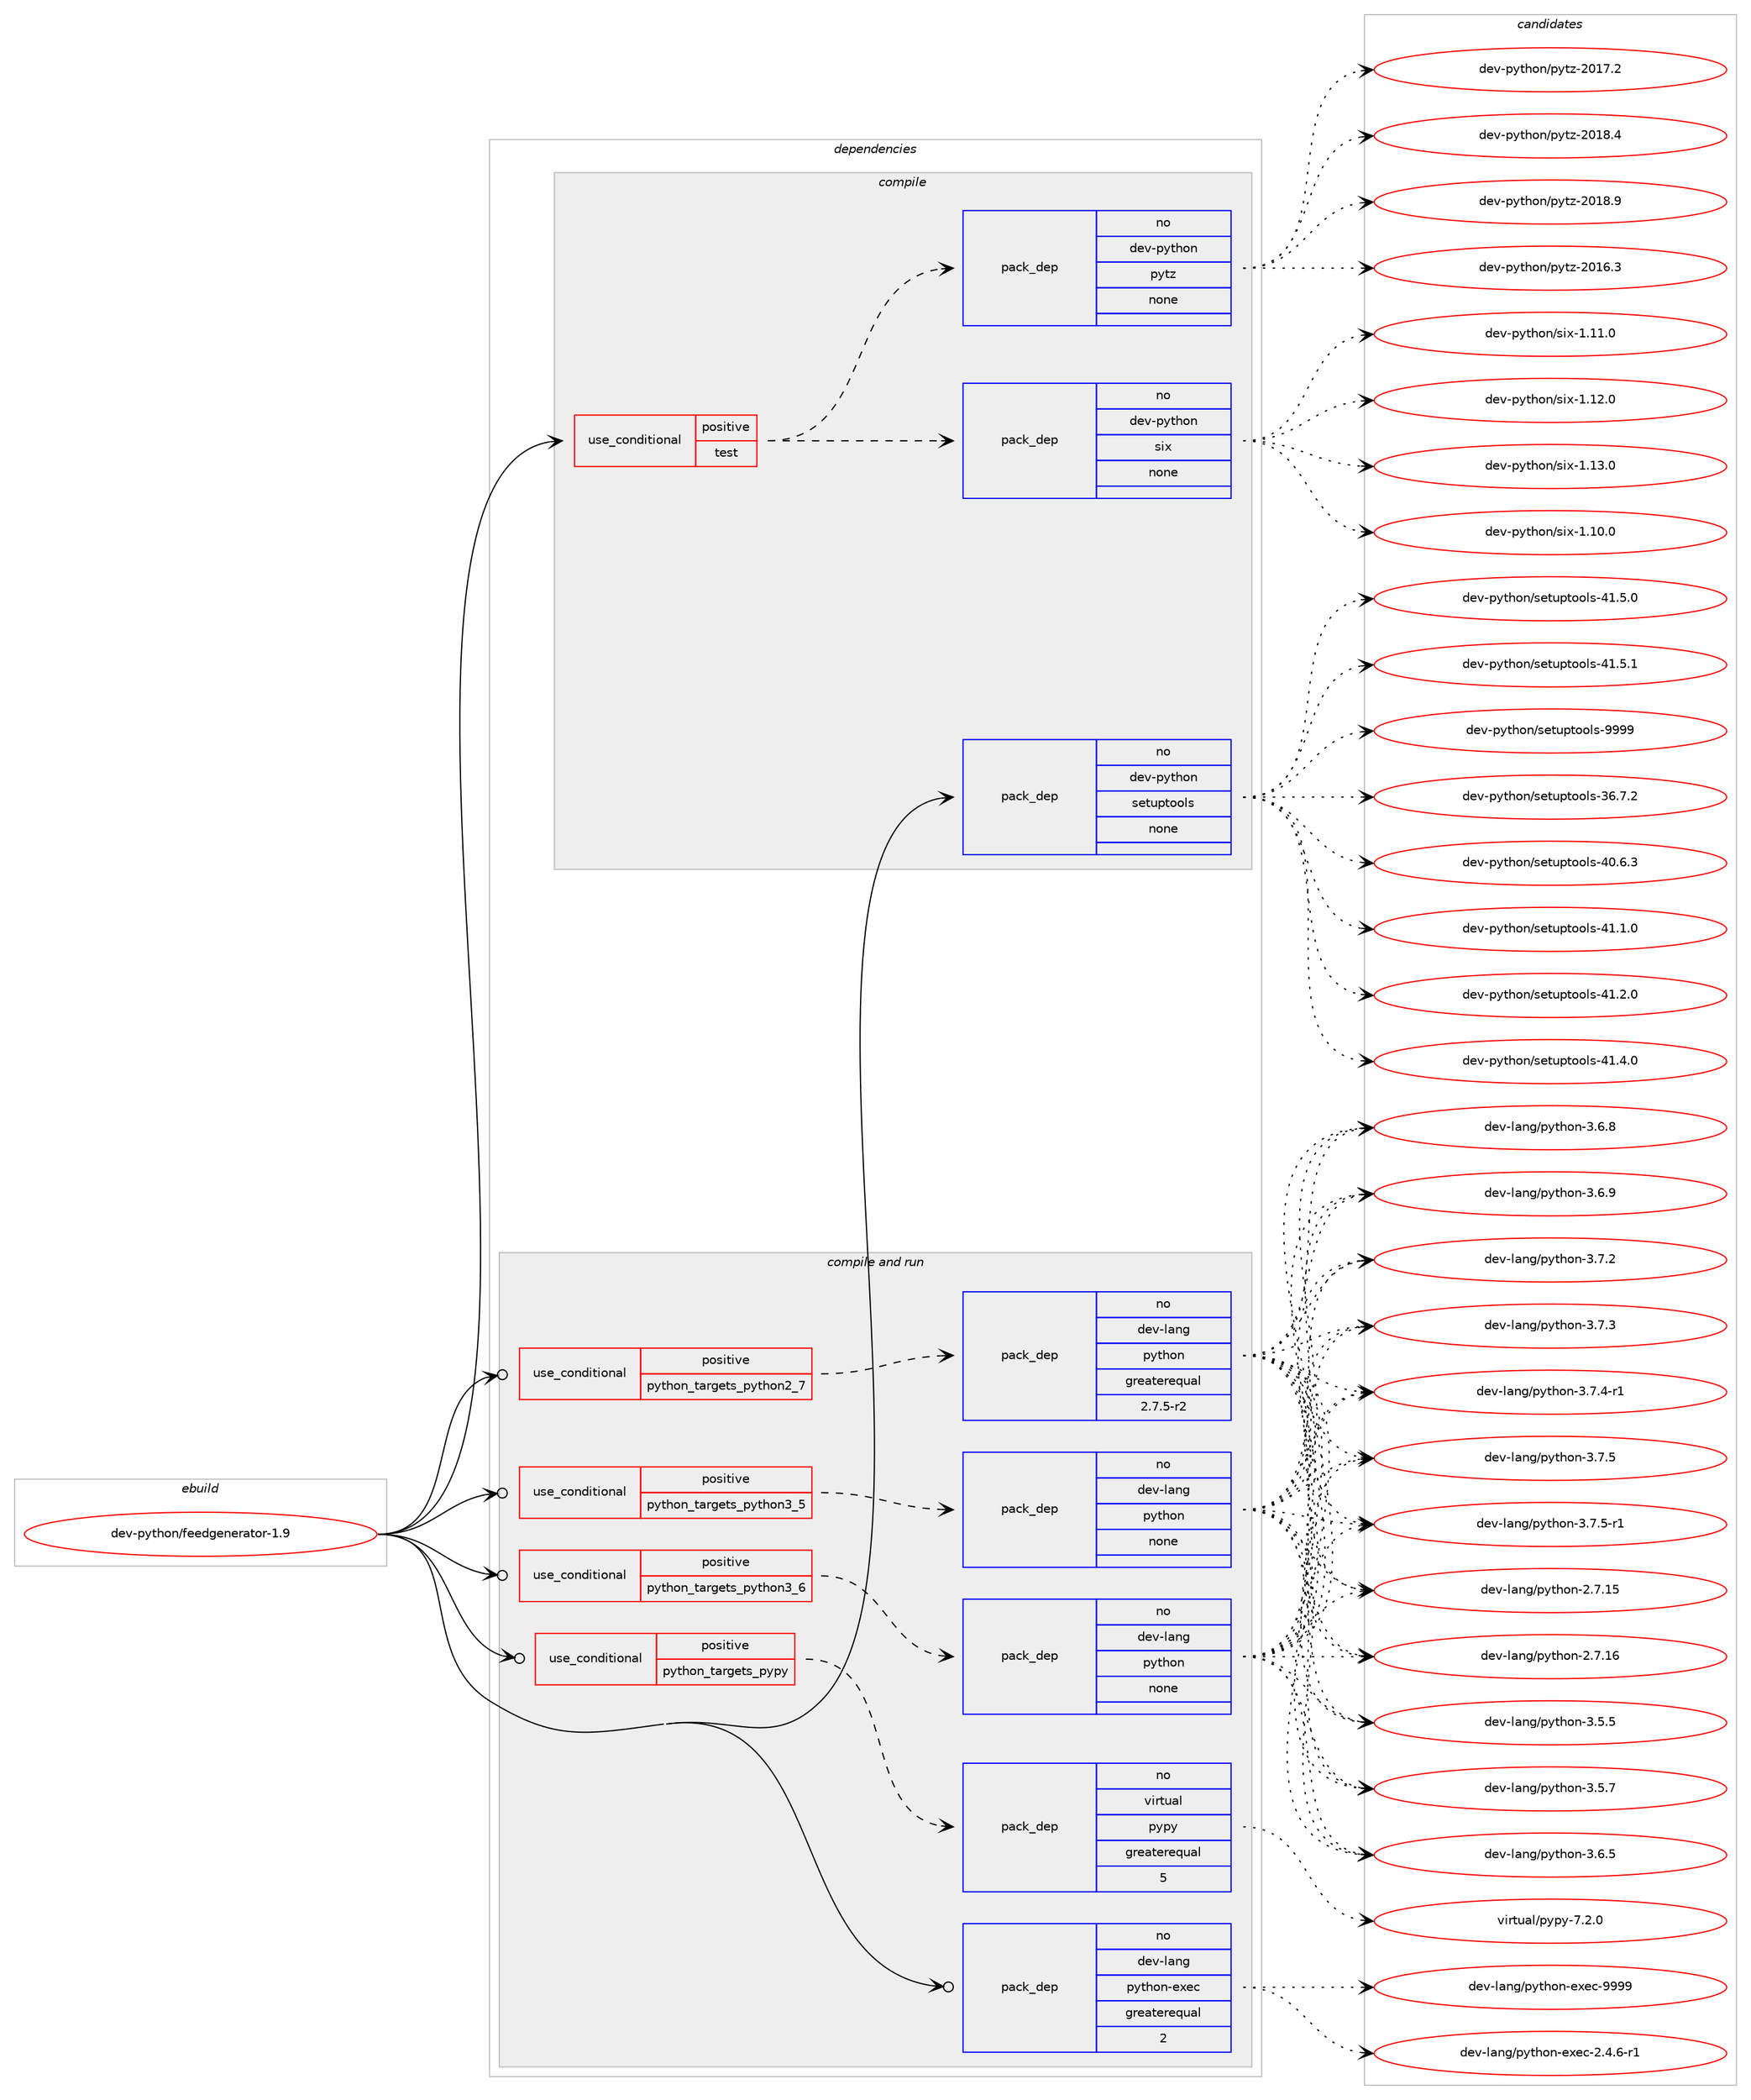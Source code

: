 digraph prolog {

# *************
# Graph options
# *************

newrank=true;
concentrate=true;
compound=true;
graph [rankdir=LR,fontname=Helvetica,fontsize=10,ranksep=1.5];#, ranksep=2.5, nodesep=0.2];
edge  [arrowhead=vee];
node  [fontname=Helvetica,fontsize=10];

# **********
# The ebuild
# **********

subgraph cluster_leftcol {
color=gray;
rank=same;
label=<<i>ebuild</i>>;
id [label="dev-python/feedgenerator-1.9", color=red, width=4, href="../dev-python/feedgenerator-1.9.svg"];
}

# ****************
# The dependencies
# ****************

subgraph cluster_midcol {
color=gray;
label=<<i>dependencies</i>>;
subgraph cluster_compile {
fillcolor="#eeeeee";
style=filled;
label=<<i>compile</i>>;
subgraph cond139197 {
dependency604037 [label=<<TABLE BORDER="0" CELLBORDER="1" CELLSPACING="0" CELLPADDING="4"><TR><TD ROWSPAN="3" CELLPADDING="10">use_conditional</TD></TR><TR><TD>positive</TD></TR><TR><TD>test</TD></TR></TABLE>>, shape=none, color=red];
subgraph pack453043 {
dependency604038 [label=<<TABLE BORDER="0" CELLBORDER="1" CELLSPACING="0" CELLPADDING="4" WIDTH="220"><TR><TD ROWSPAN="6" CELLPADDING="30">pack_dep</TD></TR><TR><TD WIDTH="110">no</TD></TR><TR><TD>dev-python</TD></TR><TR><TD>six</TD></TR><TR><TD>none</TD></TR><TR><TD></TD></TR></TABLE>>, shape=none, color=blue];
}
dependency604037:e -> dependency604038:w [weight=20,style="dashed",arrowhead="vee"];
subgraph pack453044 {
dependency604039 [label=<<TABLE BORDER="0" CELLBORDER="1" CELLSPACING="0" CELLPADDING="4" WIDTH="220"><TR><TD ROWSPAN="6" CELLPADDING="30">pack_dep</TD></TR><TR><TD WIDTH="110">no</TD></TR><TR><TD>dev-python</TD></TR><TR><TD>pytz</TD></TR><TR><TD>none</TD></TR><TR><TD></TD></TR></TABLE>>, shape=none, color=blue];
}
dependency604037:e -> dependency604039:w [weight=20,style="dashed",arrowhead="vee"];
}
id:e -> dependency604037:w [weight=20,style="solid",arrowhead="vee"];
subgraph pack453045 {
dependency604040 [label=<<TABLE BORDER="0" CELLBORDER="1" CELLSPACING="0" CELLPADDING="4" WIDTH="220"><TR><TD ROWSPAN="6" CELLPADDING="30">pack_dep</TD></TR><TR><TD WIDTH="110">no</TD></TR><TR><TD>dev-python</TD></TR><TR><TD>setuptools</TD></TR><TR><TD>none</TD></TR><TR><TD></TD></TR></TABLE>>, shape=none, color=blue];
}
id:e -> dependency604040:w [weight=20,style="solid",arrowhead="vee"];
}
subgraph cluster_compileandrun {
fillcolor="#eeeeee";
style=filled;
label=<<i>compile and run</i>>;
subgraph cond139198 {
dependency604041 [label=<<TABLE BORDER="0" CELLBORDER="1" CELLSPACING="0" CELLPADDING="4"><TR><TD ROWSPAN="3" CELLPADDING="10">use_conditional</TD></TR><TR><TD>positive</TD></TR><TR><TD>python_targets_pypy</TD></TR></TABLE>>, shape=none, color=red];
subgraph pack453046 {
dependency604042 [label=<<TABLE BORDER="0" CELLBORDER="1" CELLSPACING="0" CELLPADDING="4" WIDTH="220"><TR><TD ROWSPAN="6" CELLPADDING="30">pack_dep</TD></TR><TR><TD WIDTH="110">no</TD></TR><TR><TD>virtual</TD></TR><TR><TD>pypy</TD></TR><TR><TD>greaterequal</TD></TR><TR><TD>5</TD></TR></TABLE>>, shape=none, color=blue];
}
dependency604041:e -> dependency604042:w [weight=20,style="dashed",arrowhead="vee"];
}
id:e -> dependency604041:w [weight=20,style="solid",arrowhead="odotvee"];
subgraph cond139199 {
dependency604043 [label=<<TABLE BORDER="0" CELLBORDER="1" CELLSPACING="0" CELLPADDING="4"><TR><TD ROWSPAN="3" CELLPADDING="10">use_conditional</TD></TR><TR><TD>positive</TD></TR><TR><TD>python_targets_python2_7</TD></TR></TABLE>>, shape=none, color=red];
subgraph pack453047 {
dependency604044 [label=<<TABLE BORDER="0" CELLBORDER="1" CELLSPACING="0" CELLPADDING="4" WIDTH="220"><TR><TD ROWSPAN="6" CELLPADDING="30">pack_dep</TD></TR><TR><TD WIDTH="110">no</TD></TR><TR><TD>dev-lang</TD></TR><TR><TD>python</TD></TR><TR><TD>greaterequal</TD></TR><TR><TD>2.7.5-r2</TD></TR></TABLE>>, shape=none, color=blue];
}
dependency604043:e -> dependency604044:w [weight=20,style="dashed",arrowhead="vee"];
}
id:e -> dependency604043:w [weight=20,style="solid",arrowhead="odotvee"];
subgraph cond139200 {
dependency604045 [label=<<TABLE BORDER="0" CELLBORDER="1" CELLSPACING="0" CELLPADDING="4"><TR><TD ROWSPAN="3" CELLPADDING="10">use_conditional</TD></TR><TR><TD>positive</TD></TR><TR><TD>python_targets_python3_5</TD></TR></TABLE>>, shape=none, color=red];
subgraph pack453048 {
dependency604046 [label=<<TABLE BORDER="0" CELLBORDER="1" CELLSPACING="0" CELLPADDING="4" WIDTH="220"><TR><TD ROWSPAN="6" CELLPADDING="30">pack_dep</TD></TR><TR><TD WIDTH="110">no</TD></TR><TR><TD>dev-lang</TD></TR><TR><TD>python</TD></TR><TR><TD>none</TD></TR><TR><TD></TD></TR></TABLE>>, shape=none, color=blue];
}
dependency604045:e -> dependency604046:w [weight=20,style="dashed",arrowhead="vee"];
}
id:e -> dependency604045:w [weight=20,style="solid",arrowhead="odotvee"];
subgraph cond139201 {
dependency604047 [label=<<TABLE BORDER="0" CELLBORDER="1" CELLSPACING="0" CELLPADDING="4"><TR><TD ROWSPAN="3" CELLPADDING="10">use_conditional</TD></TR><TR><TD>positive</TD></TR><TR><TD>python_targets_python3_6</TD></TR></TABLE>>, shape=none, color=red];
subgraph pack453049 {
dependency604048 [label=<<TABLE BORDER="0" CELLBORDER="1" CELLSPACING="0" CELLPADDING="4" WIDTH="220"><TR><TD ROWSPAN="6" CELLPADDING="30">pack_dep</TD></TR><TR><TD WIDTH="110">no</TD></TR><TR><TD>dev-lang</TD></TR><TR><TD>python</TD></TR><TR><TD>none</TD></TR><TR><TD></TD></TR></TABLE>>, shape=none, color=blue];
}
dependency604047:e -> dependency604048:w [weight=20,style="dashed",arrowhead="vee"];
}
id:e -> dependency604047:w [weight=20,style="solid",arrowhead="odotvee"];
subgraph pack453050 {
dependency604049 [label=<<TABLE BORDER="0" CELLBORDER="1" CELLSPACING="0" CELLPADDING="4" WIDTH="220"><TR><TD ROWSPAN="6" CELLPADDING="30">pack_dep</TD></TR><TR><TD WIDTH="110">no</TD></TR><TR><TD>dev-lang</TD></TR><TR><TD>python-exec</TD></TR><TR><TD>greaterequal</TD></TR><TR><TD>2</TD></TR></TABLE>>, shape=none, color=blue];
}
id:e -> dependency604049:w [weight=20,style="solid",arrowhead="odotvee"];
}
subgraph cluster_run {
fillcolor="#eeeeee";
style=filled;
label=<<i>run</i>>;
}
}

# **************
# The candidates
# **************

subgraph cluster_choices {
rank=same;
color=gray;
label=<<i>candidates</i>>;

subgraph choice453043 {
color=black;
nodesep=1;
choice100101118451121211161041111104711510512045494649484648 [label="dev-python/six-1.10.0", color=red, width=4,href="../dev-python/six-1.10.0.svg"];
choice100101118451121211161041111104711510512045494649494648 [label="dev-python/six-1.11.0", color=red, width=4,href="../dev-python/six-1.11.0.svg"];
choice100101118451121211161041111104711510512045494649504648 [label="dev-python/six-1.12.0", color=red, width=4,href="../dev-python/six-1.12.0.svg"];
choice100101118451121211161041111104711510512045494649514648 [label="dev-python/six-1.13.0", color=red, width=4,href="../dev-python/six-1.13.0.svg"];
dependency604038:e -> choice100101118451121211161041111104711510512045494649484648:w [style=dotted,weight="100"];
dependency604038:e -> choice100101118451121211161041111104711510512045494649494648:w [style=dotted,weight="100"];
dependency604038:e -> choice100101118451121211161041111104711510512045494649504648:w [style=dotted,weight="100"];
dependency604038:e -> choice100101118451121211161041111104711510512045494649514648:w [style=dotted,weight="100"];
}
subgraph choice453044 {
color=black;
nodesep=1;
choice100101118451121211161041111104711212111612245504849544651 [label="dev-python/pytz-2016.3", color=red, width=4,href="../dev-python/pytz-2016.3.svg"];
choice100101118451121211161041111104711212111612245504849554650 [label="dev-python/pytz-2017.2", color=red, width=4,href="../dev-python/pytz-2017.2.svg"];
choice100101118451121211161041111104711212111612245504849564652 [label="dev-python/pytz-2018.4", color=red, width=4,href="../dev-python/pytz-2018.4.svg"];
choice100101118451121211161041111104711212111612245504849564657 [label="dev-python/pytz-2018.9", color=red, width=4,href="../dev-python/pytz-2018.9.svg"];
dependency604039:e -> choice100101118451121211161041111104711212111612245504849544651:w [style=dotted,weight="100"];
dependency604039:e -> choice100101118451121211161041111104711212111612245504849554650:w [style=dotted,weight="100"];
dependency604039:e -> choice100101118451121211161041111104711212111612245504849564652:w [style=dotted,weight="100"];
dependency604039:e -> choice100101118451121211161041111104711212111612245504849564657:w [style=dotted,weight="100"];
}
subgraph choice453045 {
color=black;
nodesep=1;
choice100101118451121211161041111104711510111611711211611111110811545515446554650 [label="dev-python/setuptools-36.7.2", color=red, width=4,href="../dev-python/setuptools-36.7.2.svg"];
choice100101118451121211161041111104711510111611711211611111110811545524846544651 [label="dev-python/setuptools-40.6.3", color=red, width=4,href="../dev-python/setuptools-40.6.3.svg"];
choice100101118451121211161041111104711510111611711211611111110811545524946494648 [label="dev-python/setuptools-41.1.0", color=red, width=4,href="../dev-python/setuptools-41.1.0.svg"];
choice100101118451121211161041111104711510111611711211611111110811545524946504648 [label="dev-python/setuptools-41.2.0", color=red, width=4,href="../dev-python/setuptools-41.2.0.svg"];
choice100101118451121211161041111104711510111611711211611111110811545524946524648 [label="dev-python/setuptools-41.4.0", color=red, width=4,href="../dev-python/setuptools-41.4.0.svg"];
choice100101118451121211161041111104711510111611711211611111110811545524946534648 [label="dev-python/setuptools-41.5.0", color=red, width=4,href="../dev-python/setuptools-41.5.0.svg"];
choice100101118451121211161041111104711510111611711211611111110811545524946534649 [label="dev-python/setuptools-41.5.1", color=red, width=4,href="../dev-python/setuptools-41.5.1.svg"];
choice10010111845112121116104111110471151011161171121161111111081154557575757 [label="dev-python/setuptools-9999", color=red, width=4,href="../dev-python/setuptools-9999.svg"];
dependency604040:e -> choice100101118451121211161041111104711510111611711211611111110811545515446554650:w [style=dotted,weight="100"];
dependency604040:e -> choice100101118451121211161041111104711510111611711211611111110811545524846544651:w [style=dotted,weight="100"];
dependency604040:e -> choice100101118451121211161041111104711510111611711211611111110811545524946494648:w [style=dotted,weight="100"];
dependency604040:e -> choice100101118451121211161041111104711510111611711211611111110811545524946504648:w [style=dotted,weight="100"];
dependency604040:e -> choice100101118451121211161041111104711510111611711211611111110811545524946524648:w [style=dotted,weight="100"];
dependency604040:e -> choice100101118451121211161041111104711510111611711211611111110811545524946534648:w [style=dotted,weight="100"];
dependency604040:e -> choice100101118451121211161041111104711510111611711211611111110811545524946534649:w [style=dotted,weight="100"];
dependency604040:e -> choice10010111845112121116104111110471151011161171121161111111081154557575757:w [style=dotted,weight="100"];
}
subgraph choice453046 {
color=black;
nodesep=1;
choice1181051141161179710847112121112121455546504648 [label="virtual/pypy-7.2.0", color=red, width=4,href="../virtual/pypy-7.2.0.svg"];
dependency604042:e -> choice1181051141161179710847112121112121455546504648:w [style=dotted,weight="100"];
}
subgraph choice453047 {
color=black;
nodesep=1;
choice10010111845108971101034711212111610411111045504655464953 [label="dev-lang/python-2.7.15", color=red, width=4,href="../dev-lang/python-2.7.15.svg"];
choice10010111845108971101034711212111610411111045504655464954 [label="dev-lang/python-2.7.16", color=red, width=4,href="../dev-lang/python-2.7.16.svg"];
choice100101118451089711010347112121116104111110455146534653 [label="dev-lang/python-3.5.5", color=red, width=4,href="../dev-lang/python-3.5.5.svg"];
choice100101118451089711010347112121116104111110455146534655 [label="dev-lang/python-3.5.7", color=red, width=4,href="../dev-lang/python-3.5.7.svg"];
choice100101118451089711010347112121116104111110455146544653 [label="dev-lang/python-3.6.5", color=red, width=4,href="../dev-lang/python-3.6.5.svg"];
choice100101118451089711010347112121116104111110455146544656 [label="dev-lang/python-3.6.8", color=red, width=4,href="../dev-lang/python-3.6.8.svg"];
choice100101118451089711010347112121116104111110455146544657 [label="dev-lang/python-3.6.9", color=red, width=4,href="../dev-lang/python-3.6.9.svg"];
choice100101118451089711010347112121116104111110455146554650 [label="dev-lang/python-3.7.2", color=red, width=4,href="../dev-lang/python-3.7.2.svg"];
choice100101118451089711010347112121116104111110455146554651 [label="dev-lang/python-3.7.3", color=red, width=4,href="../dev-lang/python-3.7.3.svg"];
choice1001011184510897110103471121211161041111104551465546524511449 [label="dev-lang/python-3.7.4-r1", color=red, width=4,href="../dev-lang/python-3.7.4-r1.svg"];
choice100101118451089711010347112121116104111110455146554653 [label="dev-lang/python-3.7.5", color=red, width=4,href="../dev-lang/python-3.7.5.svg"];
choice1001011184510897110103471121211161041111104551465546534511449 [label="dev-lang/python-3.7.5-r1", color=red, width=4,href="../dev-lang/python-3.7.5-r1.svg"];
dependency604044:e -> choice10010111845108971101034711212111610411111045504655464953:w [style=dotted,weight="100"];
dependency604044:e -> choice10010111845108971101034711212111610411111045504655464954:w [style=dotted,weight="100"];
dependency604044:e -> choice100101118451089711010347112121116104111110455146534653:w [style=dotted,weight="100"];
dependency604044:e -> choice100101118451089711010347112121116104111110455146534655:w [style=dotted,weight="100"];
dependency604044:e -> choice100101118451089711010347112121116104111110455146544653:w [style=dotted,weight="100"];
dependency604044:e -> choice100101118451089711010347112121116104111110455146544656:w [style=dotted,weight="100"];
dependency604044:e -> choice100101118451089711010347112121116104111110455146544657:w [style=dotted,weight="100"];
dependency604044:e -> choice100101118451089711010347112121116104111110455146554650:w [style=dotted,weight="100"];
dependency604044:e -> choice100101118451089711010347112121116104111110455146554651:w [style=dotted,weight="100"];
dependency604044:e -> choice1001011184510897110103471121211161041111104551465546524511449:w [style=dotted,weight="100"];
dependency604044:e -> choice100101118451089711010347112121116104111110455146554653:w [style=dotted,weight="100"];
dependency604044:e -> choice1001011184510897110103471121211161041111104551465546534511449:w [style=dotted,weight="100"];
}
subgraph choice453048 {
color=black;
nodesep=1;
choice10010111845108971101034711212111610411111045504655464953 [label="dev-lang/python-2.7.15", color=red, width=4,href="../dev-lang/python-2.7.15.svg"];
choice10010111845108971101034711212111610411111045504655464954 [label="dev-lang/python-2.7.16", color=red, width=4,href="../dev-lang/python-2.7.16.svg"];
choice100101118451089711010347112121116104111110455146534653 [label="dev-lang/python-3.5.5", color=red, width=4,href="../dev-lang/python-3.5.5.svg"];
choice100101118451089711010347112121116104111110455146534655 [label="dev-lang/python-3.5.7", color=red, width=4,href="../dev-lang/python-3.5.7.svg"];
choice100101118451089711010347112121116104111110455146544653 [label="dev-lang/python-3.6.5", color=red, width=4,href="../dev-lang/python-3.6.5.svg"];
choice100101118451089711010347112121116104111110455146544656 [label="dev-lang/python-3.6.8", color=red, width=4,href="../dev-lang/python-3.6.8.svg"];
choice100101118451089711010347112121116104111110455146544657 [label="dev-lang/python-3.6.9", color=red, width=4,href="../dev-lang/python-3.6.9.svg"];
choice100101118451089711010347112121116104111110455146554650 [label="dev-lang/python-3.7.2", color=red, width=4,href="../dev-lang/python-3.7.2.svg"];
choice100101118451089711010347112121116104111110455146554651 [label="dev-lang/python-3.7.3", color=red, width=4,href="../dev-lang/python-3.7.3.svg"];
choice1001011184510897110103471121211161041111104551465546524511449 [label="dev-lang/python-3.7.4-r1", color=red, width=4,href="../dev-lang/python-3.7.4-r1.svg"];
choice100101118451089711010347112121116104111110455146554653 [label="dev-lang/python-3.7.5", color=red, width=4,href="../dev-lang/python-3.7.5.svg"];
choice1001011184510897110103471121211161041111104551465546534511449 [label="dev-lang/python-3.7.5-r1", color=red, width=4,href="../dev-lang/python-3.7.5-r1.svg"];
dependency604046:e -> choice10010111845108971101034711212111610411111045504655464953:w [style=dotted,weight="100"];
dependency604046:e -> choice10010111845108971101034711212111610411111045504655464954:w [style=dotted,weight="100"];
dependency604046:e -> choice100101118451089711010347112121116104111110455146534653:w [style=dotted,weight="100"];
dependency604046:e -> choice100101118451089711010347112121116104111110455146534655:w [style=dotted,weight="100"];
dependency604046:e -> choice100101118451089711010347112121116104111110455146544653:w [style=dotted,weight="100"];
dependency604046:e -> choice100101118451089711010347112121116104111110455146544656:w [style=dotted,weight="100"];
dependency604046:e -> choice100101118451089711010347112121116104111110455146544657:w [style=dotted,weight="100"];
dependency604046:e -> choice100101118451089711010347112121116104111110455146554650:w [style=dotted,weight="100"];
dependency604046:e -> choice100101118451089711010347112121116104111110455146554651:w [style=dotted,weight="100"];
dependency604046:e -> choice1001011184510897110103471121211161041111104551465546524511449:w [style=dotted,weight="100"];
dependency604046:e -> choice100101118451089711010347112121116104111110455146554653:w [style=dotted,weight="100"];
dependency604046:e -> choice1001011184510897110103471121211161041111104551465546534511449:w [style=dotted,weight="100"];
}
subgraph choice453049 {
color=black;
nodesep=1;
choice10010111845108971101034711212111610411111045504655464953 [label="dev-lang/python-2.7.15", color=red, width=4,href="../dev-lang/python-2.7.15.svg"];
choice10010111845108971101034711212111610411111045504655464954 [label="dev-lang/python-2.7.16", color=red, width=4,href="../dev-lang/python-2.7.16.svg"];
choice100101118451089711010347112121116104111110455146534653 [label="dev-lang/python-3.5.5", color=red, width=4,href="../dev-lang/python-3.5.5.svg"];
choice100101118451089711010347112121116104111110455146534655 [label="dev-lang/python-3.5.7", color=red, width=4,href="../dev-lang/python-3.5.7.svg"];
choice100101118451089711010347112121116104111110455146544653 [label="dev-lang/python-3.6.5", color=red, width=4,href="../dev-lang/python-3.6.5.svg"];
choice100101118451089711010347112121116104111110455146544656 [label="dev-lang/python-3.6.8", color=red, width=4,href="../dev-lang/python-3.6.8.svg"];
choice100101118451089711010347112121116104111110455146544657 [label="dev-lang/python-3.6.9", color=red, width=4,href="../dev-lang/python-3.6.9.svg"];
choice100101118451089711010347112121116104111110455146554650 [label="dev-lang/python-3.7.2", color=red, width=4,href="../dev-lang/python-3.7.2.svg"];
choice100101118451089711010347112121116104111110455146554651 [label="dev-lang/python-3.7.3", color=red, width=4,href="../dev-lang/python-3.7.3.svg"];
choice1001011184510897110103471121211161041111104551465546524511449 [label="dev-lang/python-3.7.4-r1", color=red, width=4,href="../dev-lang/python-3.7.4-r1.svg"];
choice100101118451089711010347112121116104111110455146554653 [label="dev-lang/python-3.7.5", color=red, width=4,href="../dev-lang/python-3.7.5.svg"];
choice1001011184510897110103471121211161041111104551465546534511449 [label="dev-lang/python-3.7.5-r1", color=red, width=4,href="../dev-lang/python-3.7.5-r1.svg"];
dependency604048:e -> choice10010111845108971101034711212111610411111045504655464953:w [style=dotted,weight="100"];
dependency604048:e -> choice10010111845108971101034711212111610411111045504655464954:w [style=dotted,weight="100"];
dependency604048:e -> choice100101118451089711010347112121116104111110455146534653:w [style=dotted,weight="100"];
dependency604048:e -> choice100101118451089711010347112121116104111110455146534655:w [style=dotted,weight="100"];
dependency604048:e -> choice100101118451089711010347112121116104111110455146544653:w [style=dotted,weight="100"];
dependency604048:e -> choice100101118451089711010347112121116104111110455146544656:w [style=dotted,weight="100"];
dependency604048:e -> choice100101118451089711010347112121116104111110455146544657:w [style=dotted,weight="100"];
dependency604048:e -> choice100101118451089711010347112121116104111110455146554650:w [style=dotted,weight="100"];
dependency604048:e -> choice100101118451089711010347112121116104111110455146554651:w [style=dotted,weight="100"];
dependency604048:e -> choice1001011184510897110103471121211161041111104551465546524511449:w [style=dotted,weight="100"];
dependency604048:e -> choice100101118451089711010347112121116104111110455146554653:w [style=dotted,weight="100"];
dependency604048:e -> choice1001011184510897110103471121211161041111104551465546534511449:w [style=dotted,weight="100"];
}
subgraph choice453050 {
color=black;
nodesep=1;
choice10010111845108971101034711212111610411111045101120101994550465246544511449 [label="dev-lang/python-exec-2.4.6-r1", color=red, width=4,href="../dev-lang/python-exec-2.4.6-r1.svg"];
choice10010111845108971101034711212111610411111045101120101994557575757 [label="dev-lang/python-exec-9999", color=red, width=4,href="../dev-lang/python-exec-9999.svg"];
dependency604049:e -> choice10010111845108971101034711212111610411111045101120101994550465246544511449:w [style=dotted,weight="100"];
dependency604049:e -> choice10010111845108971101034711212111610411111045101120101994557575757:w [style=dotted,weight="100"];
}
}

}
